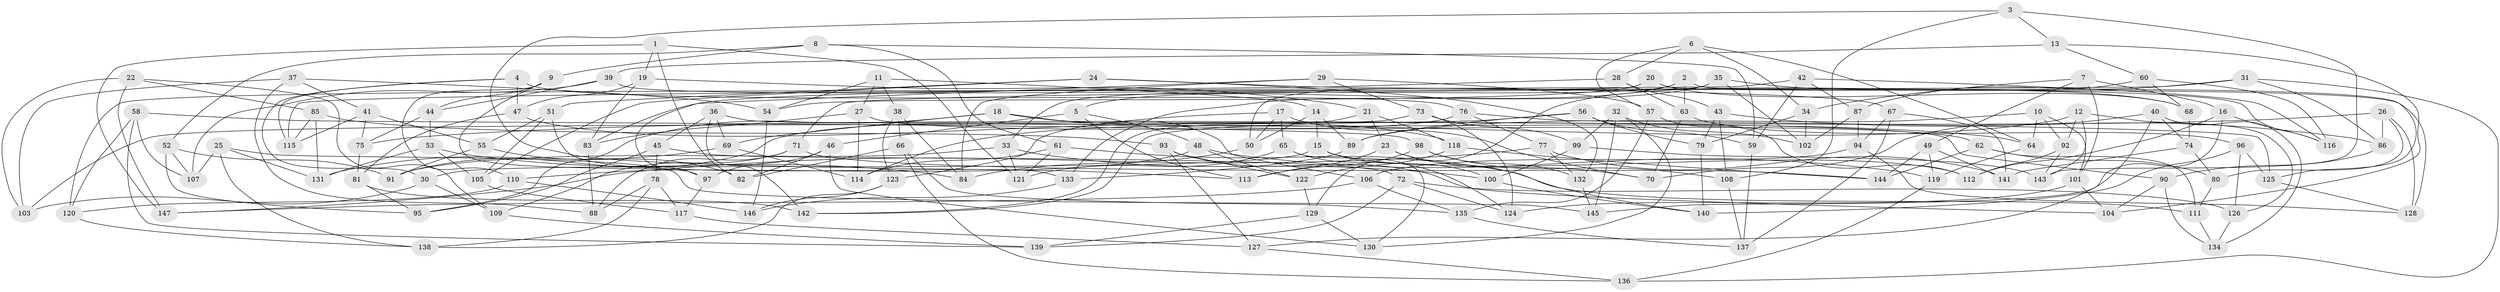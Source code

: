 // Generated by graph-tools (version 1.1) at 2025/50/03/09/25 03:50:51]
// undirected, 147 vertices, 294 edges
graph export_dot {
graph [start="1"]
  node [color=gray90,style=filled];
  1;
  2;
  3;
  4;
  5;
  6;
  7;
  8;
  9;
  10;
  11;
  12;
  13;
  14;
  15;
  16;
  17;
  18;
  19;
  20;
  21;
  22;
  23;
  24;
  25;
  26;
  27;
  28;
  29;
  30;
  31;
  32;
  33;
  34;
  35;
  36;
  37;
  38;
  39;
  40;
  41;
  42;
  43;
  44;
  45;
  46;
  47;
  48;
  49;
  50;
  51;
  52;
  53;
  54;
  55;
  56;
  57;
  58;
  59;
  60;
  61;
  62;
  63;
  64;
  65;
  66;
  67;
  68;
  69;
  70;
  71;
  72;
  73;
  74;
  75;
  76;
  77;
  78;
  79;
  80;
  81;
  82;
  83;
  84;
  85;
  86;
  87;
  88;
  89;
  90;
  91;
  92;
  93;
  94;
  95;
  96;
  97;
  98;
  99;
  100;
  101;
  102;
  103;
  104;
  105;
  106;
  107;
  108;
  109;
  110;
  111;
  112;
  113;
  114;
  115;
  116;
  117;
  118;
  119;
  120;
  121;
  122;
  123;
  124;
  125;
  126;
  127;
  128;
  129;
  130;
  131;
  132;
  133;
  134;
  135;
  136;
  137;
  138;
  139;
  140;
  141;
  142;
  143;
  144;
  145;
  146;
  147;
  1 -- 121;
  1 -- 147;
  1 -- 19;
  1 -- 82;
  2 -- 5;
  2 -- 63;
  2 -- 33;
  2 -- 125;
  3 -- 108;
  3 -- 143;
  3 -- 113;
  3 -- 13;
  4 -- 76;
  4 -- 115;
  4 -- 47;
  4 -- 30;
  5 -- 46;
  5 -- 48;
  5 -- 113;
  6 -- 64;
  6 -- 28;
  6 -- 34;
  6 -- 57;
  7 -- 16;
  7 -- 101;
  7 -- 34;
  7 -- 49;
  8 -- 9;
  8 -- 59;
  8 -- 61;
  8 -- 52;
  9 -- 110;
  9 -- 97;
  9 -- 44;
  10 -- 101;
  10 -- 64;
  10 -- 89;
  10 -- 92;
  11 -- 38;
  11 -- 27;
  11 -- 54;
  11 -- 14;
  12 -- 126;
  12 -- 143;
  12 -- 92;
  12 -- 114;
  13 -- 60;
  13 -- 39;
  13 -- 104;
  14 -- 50;
  14 -- 15;
  14 -- 89;
  15 -- 30;
  15 -- 112;
  15 -- 100;
  16 -- 116;
  16 -- 112;
  16 -- 145;
  17 -- 50;
  17 -- 65;
  17 -- 70;
  17 -- 123;
  18 -- 64;
  18 -- 95;
  18 -- 69;
  18 -- 106;
  19 -- 47;
  19 -- 21;
  19 -- 83;
  20 -- 128;
  20 -- 120;
  20 -- 68;
  20 -- 54;
  21 -- 23;
  21 -- 142;
  21 -- 118;
  22 -- 85;
  22 -- 147;
  22 -- 109;
  22 -- 103;
  23 -- 140;
  23 -- 70;
  23 -- 113;
  24 -- 51;
  24 -- 105;
  24 -- 67;
  24 -- 132;
  25 -- 107;
  25 -- 131;
  25 -- 145;
  25 -- 138;
  26 -- 86;
  26 -- 80;
  26 -- 128;
  26 -- 75;
  27 -- 114;
  27 -- 62;
  27 -- 83;
  28 -- 83;
  28 -- 43;
  28 -- 63;
  29 -- 73;
  29 -- 57;
  29 -- 97;
  29 -- 84;
  30 -- 103;
  30 -- 109;
  31 -- 87;
  31 -- 86;
  31 -- 71;
  31 -- 136;
  32 -- 102;
  32 -- 145;
  32 -- 99;
  32 -- 130;
  33 -- 100;
  33 -- 91;
  33 -- 121;
  34 -- 102;
  34 -- 79;
  35 -- 102;
  35 -- 50;
  35 -- 133;
  35 -- 68;
  36 -- 90;
  36 -- 69;
  36 -- 45;
  36 -- 142;
  37 -- 103;
  37 -- 54;
  37 -- 88;
  37 -- 41;
  38 -- 84;
  38 -- 123;
  38 -- 66;
  39 -- 116;
  39 -- 44;
  39 -- 107;
  40 -- 74;
  40 -- 127;
  40 -- 70;
  40 -- 134;
  41 -- 75;
  41 -- 55;
  41 -- 115;
  42 -- 87;
  42 -- 59;
  42 -- 115;
  42 -- 116;
  43 -- 108;
  43 -- 86;
  43 -- 79;
  44 -- 75;
  44 -- 53;
  45 -- 78;
  45 -- 95;
  45 -- 72;
  46 -- 97;
  46 -- 82;
  46 -- 130;
  47 -- 81;
  47 -- 118;
  48 -- 122;
  48 -- 110;
  48 -- 119;
  49 -- 144;
  49 -- 119;
  49 -- 141;
  50 -- 84;
  51 -- 105;
  51 -- 55;
  51 -- 133;
  52 -- 95;
  52 -- 91;
  52 -- 107;
  53 -- 131;
  53 -- 105;
  53 -- 84;
  54 -- 146;
  55 -- 91;
  55 -- 82;
  56 -- 79;
  56 -- 89;
  56 -- 59;
  56 -- 142;
  57 -- 112;
  57 -- 135;
  58 -- 139;
  58 -- 98;
  58 -- 107;
  58 -- 120;
  59 -- 137;
  60 -- 116;
  60 -- 129;
  60 -- 68;
  61 -- 121;
  61 -- 111;
  61 -- 114;
  62 -- 111;
  62 -- 80;
  62 -- 144;
  63 -- 70;
  63 -- 96;
  64 -- 119;
  65 -- 124;
  65 -- 121;
  65 -- 130;
  66 -- 135;
  66 -- 136;
  66 -- 82;
  67 -- 94;
  67 -- 141;
  67 -- 137;
  68 -- 74;
  69 -- 114;
  69 -- 131;
  71 -- 144;
  71 -- 109;
  71 -- 88;
  72 -- 139;
  72 -- 126;
  72 -- 124;
  73 -- 124;
  73 -- 99;
  73 -- 103;
  74 -- 80;
  74 -- 141;
  75 -- 81;
  76 -- 91;
  76 -- 77;
  76 -- 125;
  77 -- 147;
  77 -- 141;
  77 -- 132;
  78 -- 138;
  78 -- 88;
  78 -- 117;
  79 -- 140;
  80 -- 111;
  81 -- 95;
  81 -- 142;
  83 -- 88;
  85 -- 115;
  85 -- 131;
  85 -- 93;
  86 -- 90;
  87 -- 102;
  87 -- 94;
  89 -- 133;
  90 -- 134;
  90 -- 104;
  92 -- 112;
  92 -- 143;
  93 -- 104;
  93 -- 122;
  93 -- 127;
  94 -- 106;
  94 -- 128;
  96 -- 125;
  96 -- 126;
  96 -- 140;
  97 -- 117;
  98 -- 113;
  98 -- 108;
  98 -- 132;
  99 -- 143;
  99 -- 100;
  100 -- 140;
  101 -- 104;
  101 -- 124;
  105 -- 117;
  106 -- 135;
  106 -- 147;
  108 -- 137;
  109 -- 139;
  110 -- 120;
  110 -- 146;
  111 -- 134;
  117 -- 127;
  118 -- 144;
  118 -- 122;
  119 -- 136;
  120 -- 138;
  122 -- 129;
  123 -- 138;
  123 -- 146;
  125 -- 128;
  126 -- 134;
  127 -- 136;
  129 -- 130;
  129 -- 139;
  132 -- 145;
  133 -- 146;
  135 -- 137;
}
